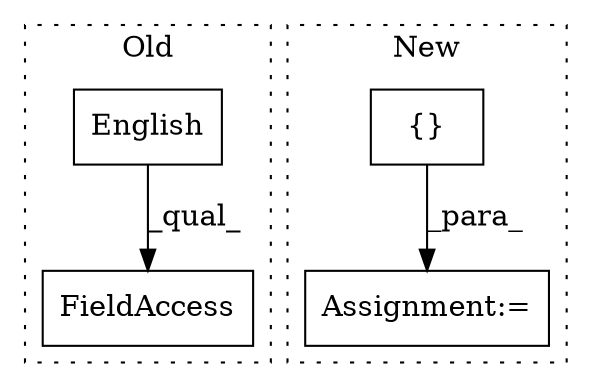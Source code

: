 digraph G {
subgraph cluster0 {
1 [label="English" a="32" s="370" l="9" shape="box"];
3 [label="FieldAccess" a="22" s="407" l="9" shape="box"];
label = "Old";
style="dotted";
}
subgraph cluster1 {
2 [label="{}" a="4" s="435,447" l="1,1" shape="box"];
4 [label="Assignment:=" a="7" s="462" l="1" shape="box"];
label = "New";
style="dotted";
}
1 -> 3 [label="_qual_"];
2 -> 4 [label="_para_"];
}